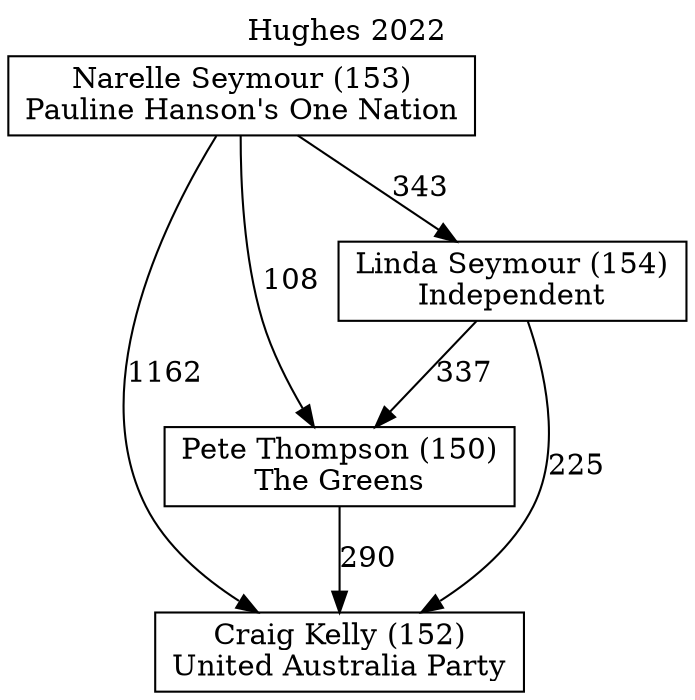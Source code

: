 // House preference flow
digraph "Craig Kelly (152)_Hughes_2022" {
	graph [label="Hughes 2022" labelloc=t mclimit=10]
	node [shape=box]
	"Craig Kelly (152)" [label="Craig Kelly (152)
United Australia Party"]
	"Pete Thompson (150)" [label="Pete Thompson (150)
The Greens"]
	"Linda Seymour (154)" [label="Linda Seymour (154)
Independent"]
	"Narelle Seymour (153)" [label="Narelle Seymour (153)
Pauline Hanson's One Nation"]
	"Pete Thompson (150)" -> "Craig Kelly (152)" [label=290]
	"Linda Seymour (154)" -> "Pete Thompson (150)" [label=337]
	"Narelle Seymour (153)" -> "Linda Seymour (154)" [label=343]
	"Linda Seymour (154)" -> "Craig Kelly (152)" [label=225]
	"Narelle Seymour (153)" -> "Craig Kelly (152)" [label=1162]
	"Narelle Seymour (153)" -> "Pete Thompson (150)" [label=108]
}
